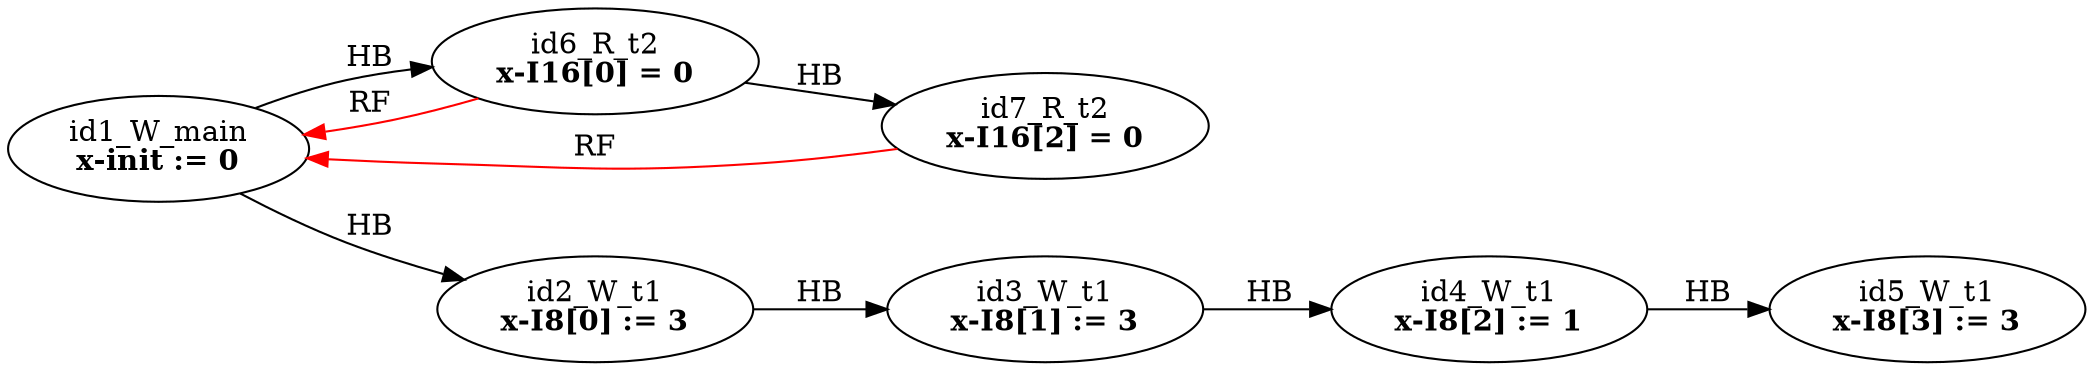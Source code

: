 digraph memory_model {
rankdir=LR;
splines=true; esep=0.5;
id2_W_t1 -> id3_W_t1 [label = "HB", color="black"];
id3_W_t1 -> id4_W_t1 [label = "HB", color="black"];
id4_W_t1 -> id5_W_t1 [label = "HB", color="black"];
id6_R_t2 -> id7_R_t2 [label = "HB", color="black"];
id1_W_main -> id2_W_t1 [label = "HB", color="black"];
id1_W_main -> id6_R_t2 [label = "HB", color="black"];
id6_R_t2 -> id1_W_main [label = "RF", color="red"];
id7_R_t2 -> id1_W_main [label = "RF", color="red"];
id1_W_main [label=<id1_W_main<br/><B>x-init := 0</B>>, pos="2.5,8!"]
id2_W_t1 [label=<id2_W_t1<br/><B>x-I8[0] := 3</B>>, pos="0,6!"]
id3_W_t1 [label=<id3_W_t1<br/><B>x-I8[1] := 3</B>>, pos="0,4!"]
id4_W_t1 [label=<id4_W_t1<br/><B>x-I8[2] := 1</B>>, pos="0,2!"]
id5_W_t1 [label=<id5_W_t1<br/><B>x-I8[3] := 3</B>>, pos="0,0!"]
id6_R_t2 [label=<id6_R_t2<br/><B>x-I16[0] = 0</B>>, pos="5,6!"]
id7_R_t2 [label=<id7_R_t2<br/><B>x-I16[2] = 0</B>>, pos="5,4!"]
}